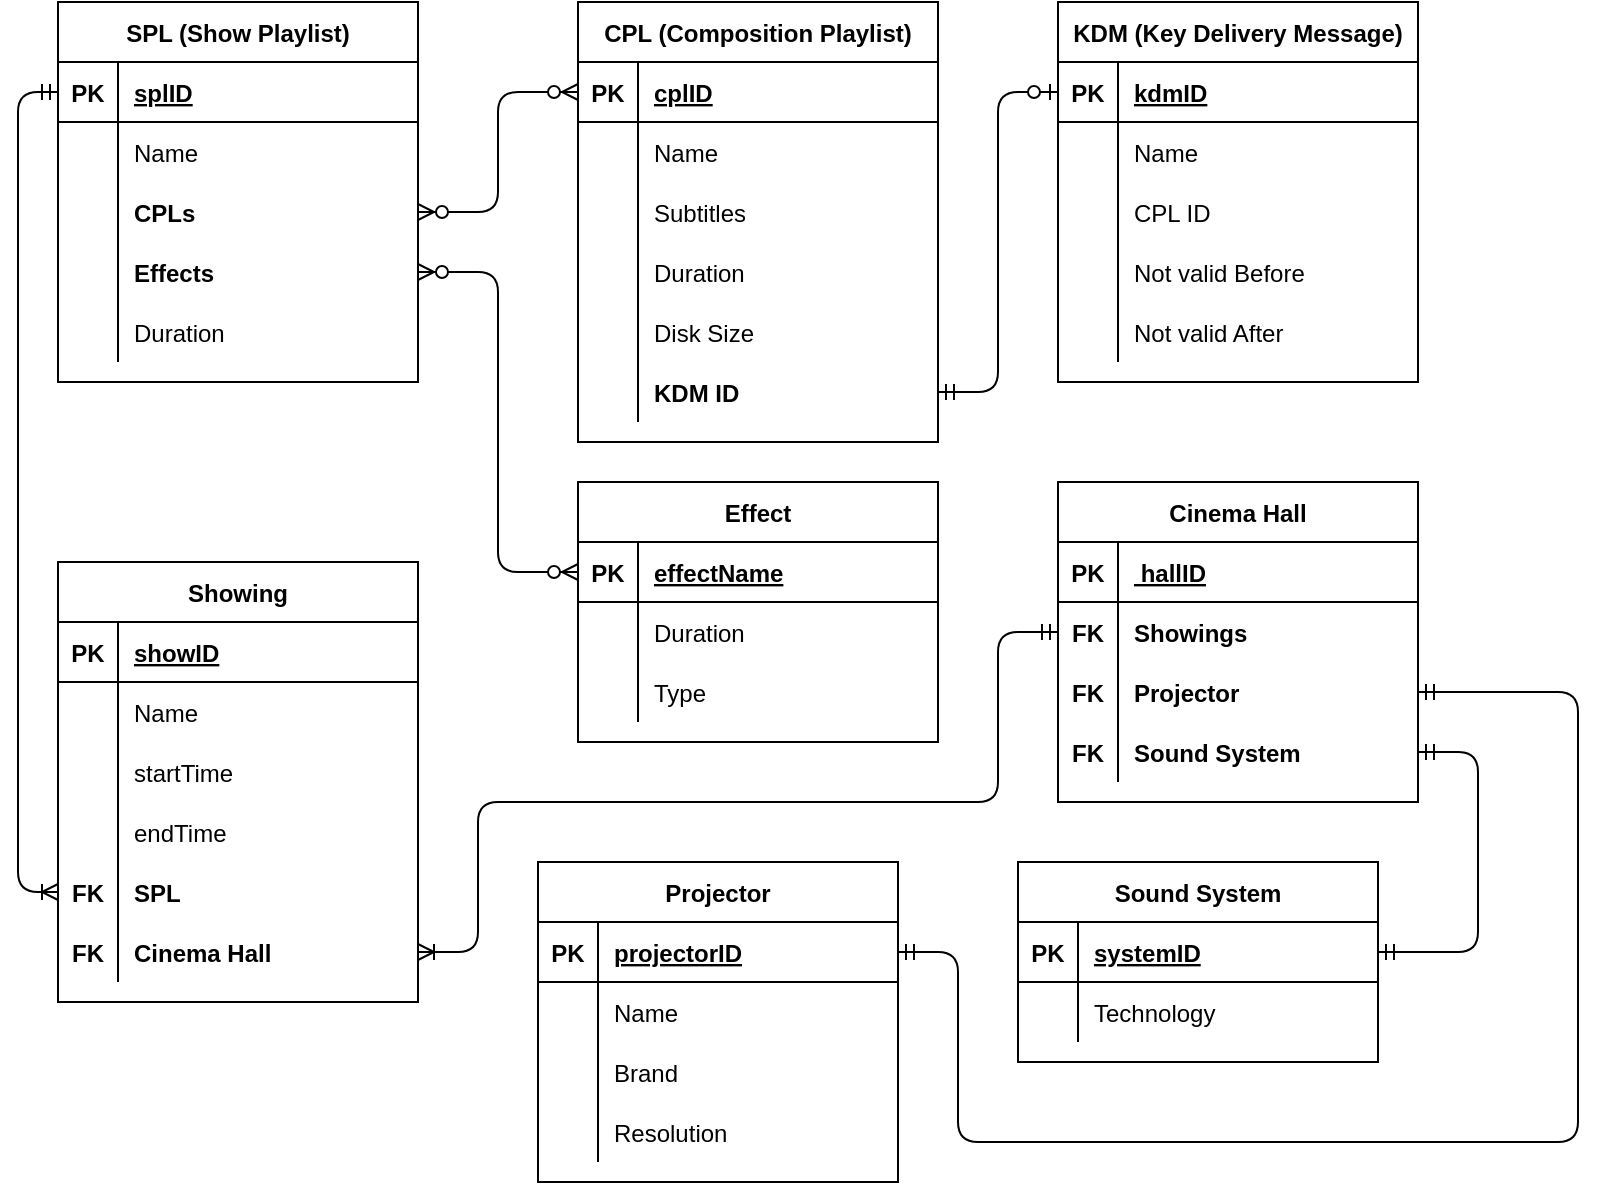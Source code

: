 <mxfile version="14.5.8" type="github">
  <diagram id="R2lEEEUBdFMjLlhIrx00" name="Page-1">
    <mxGraphModel dx="1422" dy="776" grid="1" gridSize="10" guides="1" tooltips="1" connect="1" arrows="1" fold="1" page="1" pageScale="1" pageWidth="850" pageHeight="1100" math="0" shadow="0" extFonts="Permanent Marker^https://fonts.googleapis.com/css?family=Permanent+Marker">
      <root>
        <mxCell id="0" />
        <mxCell id="1" parent="0" />
        <mxCell id="4NMHqgXC75o84QSc81cX-1" value="CPL (Composition Playlist)" style="shape=table;startSize=30;container=1;collapsible=1;childLayout=tableLayout;fixedRows=1;rowLines=0;fontStyle=1;align=center;resizeLast=1;" parent="1" vertex="1">
          <mxGeometry x="300" y="40" width="180" height="220" as="geometry" />
        </mxCell>
        <mxCell id="4NMHqgXC75o84QSc81cX-2" value="" style="shape=partialRectangle;collapsible=0;dropTarget=0;pointerEvents=0;fillColor=none;top=0;left=0;bottom=1;right=0;points=[[0,0.5],[1,0.5]];portConstraint=eastwest;" parent="4NMHqgXC75o84QSc81cX-1" vertex="1">
          <mxGeometry y="30" width="180" height="30" as="geometry" />
        </mxCell>
        <mxCell id="4NMHqgXC75o84QSc81cX-3" value="PK" style="shape=partialRectangle;connectable=0;fillColor=none;top=0;left=0;bottom=0;right=0;fontStyle=1;overflow=hidden;" parent="4NMHqgXC75o84QSc81cX-2" vertex="1">
          <mxGeometry width="30" height="30" as="geometry" />
        </mxCell>
        <mxCell id="4NMHqgXC75o84QSc81cX-4" value="cplID" style="shape=partialRectangle;connectable=0;fillColor=none;top=0;left=0;bottom=0;right=0;align=left;spacingLeft=6;fontStyle=5;overflow=hidden;" parent="4NMHqgXC75o84QSc81cX-2" vertex="1">
          <mxGeometry x="30" width="150" height="30" as="geometry" />
        </mxCell>
        <mxCell id="4NMHqgXC75o84QSc81cX-5" value="" style="shape=partialRectangle;collapsible=0;dropTarget=0;pointerEvents=0;fillColor=none;top=0;left=0;bottom=0;right=0;points=[[0,0.5],[1,0.5]];portConstraint=eastwest;" parent="4NMHqgXC75o84QSc81cX-1" vertex="1">
          <mxGeometry y="60" width="180" height="30" as="geometry" />
        </mxCell>
        <mxCell id="4NMHqgXC75o84QSc81cX-6" value="" style="shape=partialRectangle;connectable=0;fillColor=none;top=0;left=0;bottom=0;right=0;editable=1;overflow=hidden;" parent="4NMHqgXC75o84QSc81cX-5" vertex="1">
          <mxGeometry width="30" height="30" as="geometry" />
        </mxCell>
        <mxCell id="4NMHqgXC75o84QSc81cX-7" value="Name" style="shape=partialRectangle;connectable=0;fillColor=none;top=0;left=0;bottom=0;right=0;align=left;spacingLeft=6;overflow=hidden;" parent="4NMHqgXC75o84QSc81cX-5" vertex="1">
          <mxGeometry x="30" width="150" height="30" as="geometry" />
        </mxCell>
        <mxCell id="4NMHqgXC75o84QSc81cX-11" value="" style="shape=partialRectangle;collapsible=0;dropTarget=0;pointerEvents=0;fillColor=none;top=0;left=0;bottom=0;right=0;points=[[0,0.5],[1,0.5]];portConstraint=eastwest;" parent="4NMHqgXC75o84QSc81cX-1" vertex="1">
          <mxGeometry y="90" width="180" height="30" as="geometry" />
        </mxCell>
        <mxCell id="4NMHqgXC75o84QSc81cX-12" value="" style="shape=partialRectangle;connectable=0;fillColor=none;top=0;left=0;bottom=0;right=0;editable=1;overflow=hidden;" parent="4NMHqgXC75o84QSc81cX-11" vertex="1">
          <mxGeometry width="30" height="30" as="geometry" />
        </mxCell>
        <mxCell id="4NMHqgXC75o84QSc81cX-13" value="Subtitles" style="shape=partialRectangle;connectable=0;fillColor=none;top=0;left=0;bottom=0;right=0;align=left;spacingLeft=6;overflow=hidden;" parent="4NMHqgXC75o84QSc81cX-11" vertex="1">
          <mxGeometry x="30" width="150" height="30" as="geometry" />
        </mxCell>
        <mxCell id="4NMHqgXC75o84QSc81cX-45" value="" style="shape=partialRectangle;collapsible=0;dropTarget=0;pointerEvents=0;fillColor=none;top=0;left=0;bottom=0;right=0;points=[[0,0.5],[1,0.5]];portConstraint=eastwest;" parent="4NMHqgXC75o84QSc81cX-1" vertex="1">
          <mxGeometry y="120" width="180" height="30" as="geometry" />
        </mxCell>
        <mxCell id="4NMHqgXC75o84QSc81cX-46" value="" style="shape=partialRectangle;connectable=0;fillColor=none;top=0;left=0;bottom=0;right=0;editable=1;overflow=hidden;" parent="4NMHqgXC75o84QSc81cX-45" vertex="1">
          <mxGeometry width="30" height="30" as="geometry" />
        </mxCell>
        <mxCell id="4NMHqgXC75o84QSc81cX-47" value="Duration" style="shape=partialRectangle;connectable=0;fillColor=none;top=0;left=0;bottom=0;right=0;align=left;spacingLeft=6;overflow=hidden;" parent="4NMHqgXC75o84QSc81cX-45" vertex="1">
          <mxGeometry x="30" width="150" height="30" as="geometry" />
        </mxCell>
        <mxCell id="4NMHqgXC75o84QSc81cX-48" value="" style="shape=partialRectangle;collapsible=0;dropTarget=0;pointerEvents=0;fillColor=none;top=0;left=0;bottom=0;right=0;points=[[0,0.5],[1,0.5]];portConstraint=eastwest;" parent="4NMHqgXC75o84QSc81cX-1" vertex="1">
          <mxGeometry y="150" width="180" height="30" as="geometry" />
        </mxCell>
        <mxCell id="4NMHqgXC75o84QSc81cX-49" value="" style="shape=partialRectangle;connectable=0;fillColor=none;top=0;left=0;bottom=0;right=0;editable=1;overflow=hidden;" parent="4NMHqgXC75o84QSc81cX-48" vertex="1">
          <mxGeometry width="30" height="30" as="geometry" />
        </mxCell>
        <mxCell id="4NMHqgXC75o84QSc81cX-50" value="Disk Size" style="shape=partialRectangle;connectable=0;fillColor=none;top=0;left=0;bottom=0;right=0;align=left;spacingLeft=6;overflow=hidden;" parent="4NMHqgXC75o84QSc81cX-48" vertex="1">
          <mxGeometry x="30" width="150" height="30" as="geometry" />
        </mxCell>
        <mxCell id="4NMHqgXC75o84QSc81cX-51" value="" style="shape=partialRectangle;collapsible=0;dropTarget=0;pointerEvents=0;fillColor=none;top=0;left=0;bottom=0;right=0;points=[[0,0.5],[1,0.5]];portConstraint=eastwest;" parent="4NMHqgXC75o84QSc81cX-1" vertex="1">
          <mxGeometry y="180" width="180" height="30" as="geometry" />
        </mxCell>
        <mxCell id="4NMHqgXC75o84QSc81cX-52" value="" style="shape=partialRectangle;connectable=0;fillColor=none;top=0;left=0;bottom=0;right=0;editable=1;overflow=hidden;" parent="4NMHqgXC75o84QSc81cX-51" vertex="1">
          <mxGeometry width="30" height="30" as="geometry" />
        </mxCell>
        <mxCell id="4NMHqgXC75o84QSc81cX-53" value="KDM ID" style="shape=partialRectangle;connectable=0;fillColor=none;top=0;left=0;bottom=0;right=0;align=left;spacingLeft=6;overflow=hidden;fontStyle=1" parent="4NMHqgXC75o84QSc81cX-51" vertex="1">
          <mxGeometry x="30" width="150" height="30" as="geometry" />
        </mxCell>
        <mxCell id="4NMHqgXC75o84QSc81cX-14" value="KDM (Key Delivery Message)" style="shape=table;startSize=30;container=1;collapsible=1;childLayout=tableLayout;fixedRows=1;rowLines=0;fontStyle=1;align=center;resizeLast=1;" parent="1" vertex="1">
          <mxGeometry x="540" y="40" width="180" height="190" as="geometry" />
        </mxCell>
        <mxCell id="4NMHqgXC75o84QSc81cX-15" value="" style="shape=partialRectangle;collapsible=0;dropTarget=0;pointerEvents=0;fillColor=none;top=0;left=0;bottom=1;right=0;points=[[0,0.5],[1,0.5]];portConstraint=eastwest;" parent="4NMHqgXC75o84QSc81cX-14" vertex="1">
          <mxGeometry y="30" width="180" height="30" as="geometry" />
        </mxCell>
        <mxCell id="4NMHqgXC75o84QSc81cX-16" value="PK" style="shape=partialRectangle;connectable=0;fillColor=none;top=0;left=0;bottom=0;right=0;fontStyle=1;overflow=hidden;" parent="4NMHqgXC75o84QSc81cX-15" vertex="1">
          <mxGeometry width="30" height="30" as="geometry" />
        </mxCell>
        <mxCell id="4NMHqgXC75o84QSc81cX-17" value="kdmID" style="shape=partialRectangle;connectable=0;fillColor=none;top=0;left=0;bottom=0;right=0;align=left;spacingLeft=6;fontStyle=5;overflow=hidden;" parent="4NMHqgXC75o84QSc81cX-15" vertex="1">
          <mxGeometry x="30" width="150" height="30" as="geometry" />
        </mxCell>
        <mxCell id="4NMHqgXC75o84QSc81cX-21" value="" style="shape=partialRectangle;collapsible=0;dropTarget=0;pointerEvents=0;fillColor=none;top=0;left=0;bottom=0;right=0;points=[[0,0.5],[1,0.5]];portConstraint=eastwest;" parent="4NMHqgXC75o84QSc81cX-14" vertex="1">
          <mxGeometry y="60" width="180" height="30" as="geometry" />
        </mxCell>
        <mxCell id="4NMHqgXC75o84QSc81cX-22" value="" style="shape=partialRectangle;connectable=0;fillColor=none;top=0;left=0;bottom=0;right=0;editable=1;overflow=hidden;" parent="4NMHqgXC75o84QSc81cX-21" vertex="1">
          <mxGeometry width="30" height="30" as="geometry" />
        </mxCell>
        <mxCell id="4NMHqgXC75o84QSc81cX-23" value="Name" style="shape=partialRectangle;connectable=0;fillColor=none;top=0;left=0;bottom=0;right=0;align=left;spacingLeft=6;overflow=hidden;" parent="4NMHqgXC75o84QSc81cX-21" vertex="1">
          <mxGeometry x="30" width="150" height="30" as="geometry" />
        </mxCell>
        <mxCell id="4NMHqgXC75o84QSc81cX-93" value="" style="shape=partialRectangle;collapsible=0;dropTarget=0;pointerEvents=0;fillColor=none;top=0;left=0;bottom=0;right=0;points=[[0,0.5],[1,0.5]];portConstraint=eastwest;" parent="4NMHqgXC75o84QSc81cX-14" vertex="1">
          <mxGeometry y="90" width="180" height="30" as="geometry" />
        </mxCell>
        <mxCell id="4NMHqgXC75o84QSc81cX-94" value="" style="shape=partialRectangle;connectable=0;fillColor=none;top=0;left=0;bottom=0;right=0;editable=1;overflow=hidden;" parent="4NMHqgXC75o84QSc81cX-93" vertex="1">
          <mxGeometry width="30" height="30" as="geometry" />
        </mxCell>
        <mxCell id="4NMHqgXC75o84QSc81cX-95" value="CPL ID" style="shape=partialRectangle;connectable=0;fillColor=none;top=0;left=0;bottom=0;right=0;align=left;spacingLeft=6;overflow=hidden;" parent="4NMHqgXC75o84QSc81cX-93" vertex="1">
          <mxGeometry x="30" width="150" height="30" as="geometry" />
        </mxCell>
        <mxCell id="4NMHqgXC75o84QSc81cX-24" value="" style="shape=partialRectangle;collapsible=0;dropTarget=0;pointerEvents=0;fillColor=none;top=0;left=0;bottom=0;right=0;points=[[0,0.5],[1,0.5]];portConstraint=eastwest;" parent="4NMHqgXC75o84QSc81cX-14" vertex="1">
          <mxGeometry y="120" width="180" height="30" as="geometry" />
        </mxCell>
        <mxCell id="4NMHqgXC75o84QSc81cX-25" value="" style="shape=partialRectangle;connectable=0;fillColor=none;top=0;left=0;bottom=0;right=0;editable=1;overflow=hidden;" parent="4NMHqgXC75o84QSc81cX-24" vertex="1">
          <mxGeometry width="30" height="30" as="geometry" />
        </mxCell>
        <mxCell id="4NMHqgXC75o84QSc81cX-26" value="Not valid Before" style="shape=partialRectangle;connectable=0;fillColor=none;top=0;left=0;bottom=0;right=0;align=left;spacingLeft=6;overflow=hidden;" parent="4NMHqgXC75o84QSc81cX-24" vertex="1">
          <mxGeometry x="30" width="150" height="30" as="geometry" />
        </mxCell>
        <mxCell id="4NMHqgXC75o84QSc81cX-42" value="" style="shape=partialRectangle;collapsible=0;dropTarget=0;pointerEvents=0;fillColor=none;top=0;left=0;bottom=0;right=0;points=[[0,0.5],[1,0.5]];portConstraint=eastwest;" parent="4NMHqgXC75o84QSc81cX-14" vertex="1">
          <mxGeometry y="150" width="180" height="30" as="geometry" />
        </mxCell>
        <mxCell id="4NMHqgXC75o84QSc81cX-43" value="" style="shape=partialRectangle;connectable=0;fillColor=none;top=0;left=0;bottom=0;right=0;editable=1;overflow=hidden;" parent="4NMHqgXC75o84QSc81cX-42" vertex="1">
          <mxGeometry width="30" height="30" as="geometry" />
        </mxCell>
        <mxCell id="4NMHqgXC75o84QSc81cX-44" value="Not valid After" style="shape=partialRectangle;connectable=0;fillColor=none;top=0;left=0;bottom=0;right=0;align=left;spacingLeft=6;overflow=hidden;" parent="4NMHqgXC75o84QSc81cX-42" vertex="1">
          <mxGeometry x="30" width="150" height="30" as="geometry" />
        </mxCell>
        <mxCell id="4NMHqgXC75o84QSc81cX-27" value="SPL (Show Playlist)" style="shape=table;startSize=30;container=1;collapsible=1;childLayout=tableLayout;fixedRows=1;rowLines=0;fontStyle=1;align=center;resizeLast=1;" parent="1" vertex="1">
          <mxGeometry x="40" y="40" width="180" height="190" as="geometry" />
        </mxCell>
        <mxCell id="4NMHqgXC75o84QSc81cX-28" value="" style="shape=partialRectangle;collapsible=0;dropTarget=0;pointerEvents=0;fillColor=none;top=0;left=0;bottom=1;right=0;points=[[0,0.5],[1,0.5]];portConstraint=eastwest;" parent="4NMHqgXC75o84QSc81cX-27" vertex="1">
          <mxGeometry y="30" width="180" height="30" as="geometry" />
        </mxCell>
        <mxCell id="4NMHqgXC75o84QSc81cX-29" value="PK" style="shape=partialRectangle;connectable=0;fillColor=none;top=0;left=0;bottom=0;right=0;fontStyle=1;overflow=hidden;" parent="4NMHqgXC75o84QSc81cX-28" vertex="1">
          <mxGeometry width="30" height="30" as="geometry" />
        </mxCell>
        <mxCell id="4NMHqgXC75o84QSc81cX-30" value="splID" style="shape=partialRectangle;connectable=0;fillColor=none;top=0;left=0;bottom=0;right=0;align=left;spacingLeft=6;fontStyle=5;overflow=hidden;" parent="4NMHqgXC75o84QSc81cX-28" vertex="1">
          <mxGeometry x="30" width="150" height="30" as="geometry" />
        </mxCell>
        <mxCell id="4NMHqgXC75o84QSc81cX-90" value="" style="shape=partialRectangle;collapsible=0;dropTarget=0;pointerEvents=0;fillColor=none;top=0;left=0;bottom=0;right=0;points=[[0,0.5],[1,0.5]];portConstraint=eastwest;" parent="4NMHqgXC75o84QSc81cX-27" vertex="1">
          <mxGeometry y="60" width="180" height="30" as="geometry" />
        </mxCell>
        <mxCell id="4NMHqgXC75o84QSc81cX-91" value="" style="shape=partialRectangle;connectable=0;fillColor=none;top=0;left=0;bottom=0;right=0;editable=1;overflow=hidden;" parent="4NMHqgXC75o84QSc81cX-90" vertex="1">
          <mxGeometry width="30" height="30" as="geometry" />
        </mxCell>
        <mxCell id="4NMHqgXC75o84QSc81cX-92" value="Name" style="shape=partialRectangle;connectable=0;fillColor=none;top=0;left=0;bottom=0;right=0;align=left;spacingLeft=6;overflow=hidden;" parent="4NMHqgXC75o84QSc81cX-90" vertex="1">
          <mxGeometry x="30" width="150" height="30" as="geometry" />
        </mxCell>
        <mxCell id="4NMHqgXC75o84QSc81cX-31" value="" style="shape=partialRectangle;collapsible=0;dropTarget=0;pointerEvents=0;fillColor=none;top=0;left=0;bottom=0;right=0;points=[[0,0.5],[1,0.5]];portConstraint=eastwest;" parent="4NMHqgXC75o84QSc81cX-27" vertex="1">
          <mxGeometry y="90" width="180" height="30" as="geometry" />
        </mxCell>
        <mxCell id="4NMHqgXC75o84QSc81cX-32" value="" style="shape=partialRectangle;connectable=0;fillColor=none;top=0;left=0;bottom=0;right=0;editable=1;overflow=hidden;" parent="4NMHqgXC75o84QSc81cX-31" vertex="1">
          <mxGeometry width="30" height="30" as="geometry" />
        </mxCell>
        <mxCell id="4NMHqgXC75o84QSc81cX-33" value="CPLs" style="shape=partialRectangle;connectable=0;fillColor=none;top=0;left=0;bottom=0;right=0;align=left;spacingLeft=6;overflow=hidden;fontStyle=1" parent="4NMHqgXC75o84QSc81cX-31" vertex="1">
          <mxGeometry x="30" width="150" height="30" as="geometry" />
        </mxCell>
        <mxCell id="4NMHqgXC75o84QSc81cX-34" value="" style="shape=partialRectangle;collapsible=0;dropTarget=0;pointerEvents=0;fillColor=none;top=0;left=0;bottom=0;right=0;points=[[0,0.5],[1,0.5]];portConstraint=eastwest;" parent="4NMHqgXC75o84QSc81cX-27" vertex="1">
          <mxGeometry y="120" width="180" height="30" as="geometry" />
        </mxCell>
        <mxCell id="4NMHqgXC75o84QSc81cX-35" value="" style="shape=partialRectangle;connectable=0;fillColor=none;top=0;left=0;bottom=0;right=0;editable=1;overflow=hidden;" parent="4NMHqgXC75o84QSc81cX-34" vertex="1">
          <mxGeometry width="30" height="30" as="geometry" />
        </mxCell>
        <mxCell id="4NMHqgXC75o84QSc81cX-36" value="Effects" style="shape=partialRectangle;connectable=0;fillColor=none;top=0;left=0;bottom=0;right=0;align=left;spacingLeft=6;overflow=hidden;fontStyle=1" parent="4NMHqgXC75o84QSc81cX-34" vertex="1">
          <mxGeometry x="30" width="150" height="30" as="geometry" />
        </mxCell>
        <mxCell id="4NMHqgXC75o84QSc81cX-112" value="" style="shape=partialRectangle;collapsible=0;dropTarget=0;pointerEvents=0;fillColor=none;top=0;left=0;bottom=0;right=0;points=[[0,0.5],[1,0.5]];portConstraint=eastwest;" parent="4NMHqgXC75o84QSc81cX-27" vertex="1">
          <mxGeometry y="150" width="180" height="30" as="geometry" />
        </mxCell>
        <mxCell id="4NMHqgXC75o84QSc81cX-113" value="" style="shape=partialRectangle;connectable=0;fillColor=none;top=0;left=0;bottom=0;right=0;editable=1;overflow=hidden;" parent="4NMHqgXC75o84QSc81cX-112" vertex="1">
          <mxGeometry width="30" height="30" as="geometry" />
        </mxCell>
        <mxCell id="4NMHqgXC75o84QSc81cX-114" value="Duration" style="shape=partialRectangle;connectable=0;fillColor=none;top=0;left=0;bottom=0;right=0;align=left;spacingLeft=6;overflow=hidden;" parent="4NMHqgXC75o84QSc81cX-112" vertex="1">
          <mxGeometry x="30" width="150" height="30" as="geometry" />
        </mxCell>
        <mxCell id="4NMHqgXC75o84QSc81cX-40" value="" style="edgeStyle=orthogonalEdgeStyle;fontSize=12;html=1;endArrow=ERzeroToMany;endFill=1;startArrow=ERzeroToMany;exitX=1;exitY=0.5;exitDx=0;exitDy=0;entryX=0;entryY=0.5;entryDx=0;entryDy=0;" parent="1" source="4NMHqgXC75o84QSc81cX-31" target="4NMHqgXC75o84QSc81cX-2" edge="1">
          <mxGeometry width="100" height="100" relative="1" as="geometry">
            <mxPoint x="290" y="840" as="sourcePoint" />
            <mxPoint x="390" y="740" as="targetPoint" />
            <Array as="points">
              <mxPoint x="260" y="145" />
              <mxPoint x="260" y="85" />
            </Array>
          </mxGeometry>
        </mxCell>
        <mxCell id="4NMHqgXC75o84QSc81cX-41" value="" style="edgeStyle=entityRelationEdgeStyle;fontSize=12;html=1;endArrow=ERzeroToOne;startArrow=ERmandOne;exitX=1;exitY=0.5;exitDx=0;exitDy=0;entryX=0;entryY=0.5;entryDx=0;entryDy=0;" parent="1" source="4NMHqgXC75o84QSc81cX-51" target="4NMHqgXC75o84QSc81cX-15" edge="1">
          <mxGeometry width="100" height="100" relative="1" as="geometry">
            <mxPoint x="510" y="70" as="sourcePoint" />
            <mxPoint x="730" y="240" as="targetPoint" />
          </mxGeometry>
        </mxCell>
        <mxCell id="4NMHqgXC75o84QSc81cX-54" value="Effect" style="shape=table;startSize=30;container=1;collapsible=1;childLayout=tableLayout;fixedRows=1;rowLines=0;fontStyle=1;align=center;resizeLast=1;" parent="1" vertex="1">
          <mxGeometry x="300" y="280" width="180" height="130" as="geometry" />
        </mxCell>
        <mxCell id="4NMHqgXC75o84QSc81cX-55" value="" style="shape=partialRectangle;collapsible=0;dropTarget=0;pointerEvents=0;fillColor=none;top=0;left=0;bottom=1;right=0;points=[[0,0.5],[1,0.5]];portConstraint=eastwest;" parent="4NMHqgXC75o84QSc81cX-54" vertex="1">
          <mxGeometry y="30" width="180" height="30" as="geometry" />
        </mxCell>
        <mxCell id="4NMHqgXC75o84QSc81cX-56" value="PK" style="shape=partialRectangle;connectable=0;fillColor=none;top=0;left=0;bottom=0;right=0;fontStyle=1;overflow=hidden;" parent="4NMHqgXC75o84QSc81cX-55" vertex="1">
          <mxGeometry width="30" height="30" as="geometry" />
        </mxCell>
        <mxCell id="4NMHqgXC75o84QSc81cX-57" value="effectName" style="shape=partialRectangle;connectable=0;fillColor=none;top=0;left=0;bottom=0;right=0;align=left;spacingLeft=6;fontStyle=5;overflow=hidden;" parent="4NMHqgXC75o84QSc81cX-55" vertex="1">
          <mxGeometry x="30" width="150" height="30" as="geometry" />
        </mxCell>
        <mxCell id="4NMHqgXC75o84QSc81cX-58" value="" style="shape=partialRectangle;collapsible=0;dropTarget=0;pointerEvents=0;fillColor=none;top=0;left=0;bottom=0;right=0;points=[[0,0.5],[1,0.5]];portConstraint=eastwest;" parent="4NMHqgXC75o84QSc81cX-54" vertex="1">
          <mxGeometry y="60" width="180" height="30" as="geometry" />
        </mxCell>
        <mxCell id="4NMHqgXC75o84QSc81cX-59" value="" style="shape=partialRectangle;connectable=0;fillColor=none;top=0;left=0;bottom=0;right=0;editable=1;overflow=hidden;" parent="4NMHqgXC75o84QSc81cX-58" vertex="1">
          <mxGeometry width="30" height="30" as="geometry" />
        </mxCell>
        <mxCell id="4NMHqgXC75o84QSc81cX-60" value="Duration" style="shape=partialRectangle;connectable=0;fillColor=none;top=0;left=0;bottom=0;right=0;align=left;spacingLeft=6;overflow=hidden;" parent="4NMHqgXC75o84QSc81cX-58" vertex="1">
          <mxGeometry x="30" width="150" height="30" as="geometry" />
        </mxCell>
        <mxCell id="4NMHqgXC75o84QSc81cX-61" value="" style="shape=partialRectangle;collapsible=0;dropTarget=0;pointerEvents=0;fillColor=none;top=0;left=0;bottom=0;right=0;points=[[0,0.5],[1,0.5]];portConstraint=eastwest;" parent="4NMHqgXC75o84QSc81cX-54" vertex="1">
          <mxGeometry y="90" width="180" height="30" as="geometry" />
        </mxCell>
        <mxCell id="4NMHqgXC75o84QSc81cX-62" value="" style="shape=partialRectangle;connectable=0;fillColor=none;top=0;left=0;bottom=0;right=0;editable=1;overflow=hidden;" parent="4NMHqgXC75o84QSc81cX-61" vertex="1">
          <mxGeometry width="30" height="30" as="geometry" />
        </mxCell>
        <mxCell id="4NMHqgXC75o84QSc81cX-63" value="Type" style="shape=partialRectangle;connectable=0;fillColor=none;top=0;left=0;bottom=0;right=0;align=left;spacingLeft=6;overflow=hidden;" parent="4NMHqgXC75o84QSc81cX-61" vertex="1">
          <mxGeometry x="30" width="150" height="30" as="geometry" />
        </mxCell>
        <mxCell id="4NMHqgXC75o84QSc81cX-76" value="" style="edgeStyle=orthogonalEdgeStyle;fontSize=12;html=1;endArrow=ERzeroToMany;endFill=1;startArrow=ERzeroToMany;exitX=1;exitY=0.5;exitDx=0;exitDy=0;entryX=0;entryY=0.5;entryDx=0;entryDy=0;" parent="1" source="4NMHqgXC75o84QSc81cX-34" target="4NMHqgXC75o84QSc81cX-55" edge="1">
          <mxGeometry width="100" height="100" relative="1" as="geometry">
            <mxPoint x="100" y="510" as="sourcePoint" />
            <mxPoint x="200" y="410" as="targetPoint" />
            <Array as="points">
              <mxPoint x="260" y="175" />
              <mxPoint x="260" y="325" />
            </Array>
          </mxGeometry>
        </mxCell>
        <mxCell id="4NMHqgXC75o84QSc81cX-77" value="Showing" style="shape=table;startSize=30;container=1;collapsible=1;childLayout=tableLayout;fixedRows=1;rowLines=0;fontStyle=1;align=center;resizeLast=1;" parent="1" vertex="1">
          <mxGeometry x="40" y="320" width="180" height="220" as="geometry" />
        </mxCell>
        <mxCell id="4NMHqgXC75o84QSc81cX-78" value="" style="shape=partialRectangle;collapsible=0;dropTarget=0;pointerEvents=0;fillColor=none;top=0;left=0;bottom=1;right=0;points=[[0,0.5],[1,0.5]];portConstraint=eastwest;" parent="4NMHqgXC75o84QSc81cX-77" vertex="1">
          <mxGeometry y="30" width="180" height="30" as="geometry" />
        </mxCell>
        <mxCell id="4NMHqgXC75o84QSc81cX-79" value="PK" style="shape=partialRectangle;connectable=0;fillColor=none;top=0;left=0;bottom=0;right=0;fontStyle=1;overflow=hidden;" parent="4NMHqgXC75o84QSc81cX-78" vertex="1">
          <mxGeometry width="30" height="30" as="geometry" />
        </mxCell>
        <mxCell id="4NMHqgXC75o84QSc81cX-80" value="showID" style="shape=partialRectangle;connectable=0;fillColor=none;top=0;left=0;bottom=0;right=0;align=left;spacingLeft=6;fontStyle=5;overflow=hidden;" parent="4NMHqgXC75o84QSc81cX-78" vertex="1">
          <mxGeometry x="30" width="150" height="30" as="geometry" />
        </mxCell>
        <mxCell id="4NMHqgXC75o84QSc81cX-81" value="" style="shape=partialRectangle;collapsible=0;dropTarget=0;pointerEvents=0;fillColor=none;top=0;left=0;bottom=0;right=0;points=[[0,0.5],[1,0.5]];portConstraint=eastwest;" parent="4NMHqgXC75o84QSc81cX-77" vertex="1">
          <mxGeometry y="60" width="180" height="30" as="geometry" />
        </mxCell>
        <mxCell id="4NMHqgXC75o84QSc81cX-82" value="" style="shape=partialRectangle;connectable=0;fillColor=none;top=0;left=0;bottom=0;right=0;editable=1;overflow=hidden;" parent="4NMHqgXC75o84QSc81cX-81" vertex="1">
          <mxGeometry width="30" height="30" as="geometry" />
        </mxCell>
        <mxCell id="4NMHqgXC75o84QSc81cX-83" value="Name" style="shape=partialRectangle;connectable=0;fillColor=none;top=0;left=0;bottom=0;right=0;align=left;spacingLeft=6;overflow=hidden;" parent="4NMHqgXC75o84QSc81cX-81" vertex="1">
          <mxGeometry x="30" width="150" height="30" as="geometry" />
        </mxCell>
        <mxCell id="4NMHqgXC75o84QSc81cX-118" value="" style="shape=partialRectangle;collapsible=0;dropTarget=0;pointerEvents=0;fillColor=none;top=0;left=0;bottom=0;right=0;points=[[0,0.5],[1,0.5]];portConstraint=eastwest;" parent="4NMHqgXC75o84QSc81cX-77" vertex="1">
          <mxGeometry y="90" width="180" height="30" as="geometry" />
        </mxCell>
        <mxCell id="4NMHqgXC75o84QSc81cX-119" value="" style="shape=partialRectangle;connectable=0;fillColor=none;top=0;left=0;bottom=0;right=0;editable=1;overflow=hidden;" parent="4NMHqgXC75o84QSc81cX-118" vertex="1">
          <mxGeometry width="30" height="30" as="geometry" />
        </mxCell>
        <mxCell id="4NMHqgXC75o84QSc81cX-120" value="startTime" style="shape=partialRectangle;connectable=0;fillColor=none;top=0;left=0;bottom=0;right=0;align=left;spacingLeft=6;overflow=hidden;" parent="4NMHqgXC75o84QSc81cX-118" vertex="1">
          <mxGeometry x="30" width="150" height="30" as="geometry" />
        </mxCell>
        <mxCell id="4NMHqgXC75o84QSc81cX-84" value="" style="shape=partialRectangle;collapsible=0;dropTarget=0;pointerEvents=0;fillColor=none;top=0;left=0;bottom=0;right=0;points=[[0,0.5],[1,0.5]];portConstraint=eastwest;" parent="4NMHqgXC75o84QSc81cX-77" vertex="1">
          <mxGeometry y="120" width="180" height="30" as="geometry" />
        </mxCell>
        <mxCell id="4NMHqgXC75o84QSc81cX-85" value="" style="shape=partialRectangle;connectable=0;fillColor=none;top=0;left=0;bottom=0;right=0;editable=1;overflow=hidden;" parent="4NMHqgXC75o84QSc81cX-84" vertex="1">
          <mxGeometry width="30" height="30" as="geometry" />
        </mxCell>
        <mxCell id="4NMHqgXC75o84QSc81cX-86" value="endTime" style="shape=partialRectangle;connectable=0;fillColor=none;top=0;left=0;bottom=0;right=0;align=left;spacingLeft=6;overflow=hidden;" parent="4NMHqgXC75o84QSc81cX-84" vertex="1">
          <mxGeometry x="30" width="150" height="30" as="geometry" />
        </mxCell>
        <mxCell id="4NMHqgXC75o84QSc81cX-87" value="" style="shape=partialRectangle;collapsible=0;dropTarget=0;pointerEvents=0;fillColor=none;top=0;left=0;bottom=0;right=0;points=[[0,0.5],[1,0.5]];portConstraint=eastwest;" parent="4NMHqgXC75o84QSc81cX-77" vertex="1">
          <mxGeometry y="150" width="180" height="30" as="geometry" />
        </mxCell>
        <mxCell id="4NMHqgXC75o84QSc81cX-88" value="FK" style="shape=partialRectangle;connectable=0;fillColor=none;top=0;left=0;bottom=0;right=0;editable=1;overflow=hidden;fontStyle=1" parent="4NMHqgXC75o84QSc81cX-87" vertex="1">
          <mxGeometry width="30" height="30" as="geometry" />
        </mxCell>
        <mxCell id="4NMHqgXC75o84QSc81cX-89" value="SPL" style="shape=partialRectangle;connectable=0;fillColor=none;top=0;left=0;bottom=0;right=0;align=left;spacingLeft=6;overflow=hidden;fontStyle=1" parent="4NMHqgXC75o84QSc81cX-87" vertex="1">
          <mxGeometry x="30" width="150" height="30" as="geometry" />
        </mxCell>
        <mxCell id="4NMHqgXC75o84QSc81cX-124" value="" style="shape=partialRectangle;collapsible=0;dropTarget=0;pointerEvents=0;fillColor=none;top=0;left=0;bottom=0;right=0;points=[[0,0.5],[1,0.5]];portConstraint=eastwest;" parent="4NMHqgXC75o84QSc81cX-77" vertex="1">
          <mxGeometry y="180" width="180" height="30" as="geometry" />
        </mxCell>
        <mxCell id="4NMHqgXC75o84QSc81cX-125" value="FK" style="shape=partialRectangle;connectable=0;fillColor=none;top=0;left=0;bottom=0;right=0;editable=1;overflow=hidden;fontStyle=1" parent="4NMHqgXC75o84QSc81cX-124" vertex="1">
          <mxGeometry width="30" height="30" as="geometry" />
        </mxCell>
        <mxCell id="4NMHqgXC75o84QSc81cX-126" value="Cinema Hall" style="shape=partialRectangle;connectable=0;fillColor=none;top=0;left=0;bottom=0;right=0;align=left;spacingLeft=6;overflow=hidden;fontStyle=1" parent="4NMHqgXC75o84QSc81cX-124" vertex="1">
          <mxGeometry x="30" width="150" height="30" as="geometry" />
        </mxCell>
        <mxCell id="4NMHqgXC75o84QSc81cX-123" value="" style="edgeStyle=orthogonalEdgeStyle;fontSize=12;html=1;endArrow=ERoneToMany;startArrow=ERmandOne;entryX=0;entryY=0.5;entryDx=0;entryDy=0;exitX=0;exitY=0.5;exitDx=0;exitDy=0;" parent="1" source="4NMHqgXC75o84QSc81cX-28" target="4NMHqgXC75o84QSc81cX-87" edge="1">
          <mxGeometry width="100" height="100" relative="1" as="geometry">
            <mxPoint x="20" y="70" as="sourcePoint" />
            <mxPoint x="150" y="400" as="targetPoint" />
            <Array as="points">
              <mxPoint x="20" y="85" />
              <mxPoint x="20" y="485" />
            </Array>
          </mxGeometry>
        </mxCell>
        <mxCell id="4NMHqgXC75o84QSc81cX-133" value="Cinema Hall" style="shape=table;startSize=30;container=1;collapsible=1;childLayout=tableLayout;fixedRows=1;rowLines=0;fontStyle=1;align=center;resizeLast=1;" parent="1" vertex="1">
          <mxGeometry x="540" y="280" width="180" height="160" as="geometry" />
        </mxCell>
        <mxCell id="4NMHqgXC75o84QSc81cX-134" value="" style="shape=partialRectangle;collapsible=0;dropTarget=0;pointerEvents=0;fillColor=none;top=0;left=0;bottom=1;right=0;points=[[0,0.5],[1,0.5]];portConstraint=eastwest;" parent="4NMHqgXC75o84QSc81cX-133" vertex="1">
          <mxGeometry y="30" width="180" height="30" as="geometry" />
        </mxCell>
        <mxCell id="4NMHqgXC75o84QSc81cX-135" value="PK" style="shape=partialRectangle;connectable=0;fillColor=none;top=0;left=0;bottom=0;right=0;fontStyle=1;overflow=hidden;" parent="4NMHqgXC75o84QSc81cX-134" vertex="1">
          <mxGeometry width="30" height="30" as="geometry" />
        </mxCell>
        <mxCell id="4NMHqgXC75o84QSc81cX-136" value=" hallID" style="shape=partialRectangle;connectable=0;fillColor=none;top=0;left=0;bottom=0;right=0;align=left;spacingLeft=6;fontStyle=5;overflow=hidden;" parent="4NMHqgXC75o84QSc81cX-134" vertex="1">
          <mxGeometry x="30" width="150" height="30" as="geometry" />
        </mxCell>
        <mxCell id="4NMHqgXC75o84QSc81cX-137" value="" style="shape=partialRectangle;collapsible=0;dropTarget=0;pointerEvents=0;fillColor=none;top=0;left=0;bottom=0;right=0;points=[[0,0.5],[1,0.5]];portConstraint=eastwest;" parent="4NMHqgXC75o84QSc81cX-133" vertex="1">
          <mxGeometry y="60" width="180" height="30" as="geometry" />
        </mxCell>
        <mxCell id="4NMHqgXC75o84QSc81cX-138" value="FK" style="shape=partialRectangle;connectable=0;fillColor=none;top=0;left=0;bottom=0;right=0;editable=1;overflow=hidden;fontStyle=1" parent="4NMHqgXC75o84QSc81cX-137" vertex="1">
          <mxGeometry width="30" height="30" as="geometry" />
        </mxCell>
        <mxCell id="4NMHqgXC75o84QSc81cX-139" value="Showings" style="shape=partialRectangle;connectable=0;fillColor=none;top=0;left=0;bottom=0;right=0;align=left;spacingLeft=6;overflow=hidden;fontStyle=1" parent="4NMHqgXC75o84QSc81cX-137" vertex="1">
          <mxGeometry x="30" width="150" height="30" as="geometry" />
        </mxCell>
        <mxCell id="4NMHqgXC75o84QSc81cX-140" value="" style="shape=partialRectangle;collapsible=0;dropTarget=0;pointerEvents=0;fillColor=none;top=0;left=0;bottom=0;right=0;points=[[0,0.5],[1,0.5]];portConstraint=eastwest;" parent="4NMHqgXC75o84QSc81cX-133" vertex="1">
          <mxGeometry y="90" width="180" height="30" as="geometry" />
        </mxCell>
        <mxCell id="4NMHqgXC75o84QSc81cX-141" value="FK" style="shape=partialRectangle;connectable=0;fillColor=none;top=0;left=0;bottom=0;right=0;editable=1;overflow=hidden;fontStyle=1" parent="4NMHqgXC75o84QSc81cX-140" vertex="1">
          <mxGeometry width="30" height="30" as="geometry" />
        </mxCell>
        <mxCell id="4NMHqgXC75o84QSc81cX-142" value="Projector" style="shape=partialRectangle;connectable=0;fillColor=none;top=0;left=0;bottom=0;right=0;align=left;spacingLeft=6;overflow=hidden;fontStyle=1" parent="4NMHqgXC75o84QSc81cX-140" vertex="1">
          <mxGeometry x="30" width="150" height="30" as="geometry" />
        </mxCell>
        <mxCell id="4NMHqgXC75o84QSc81cX-143" value="" style="shape=partialRectangle;collapsible=0;dropTarget=0;pointerEvents=0;fillColor=none;top=0;left=0;bottom=0;right=0;points=[[0,0.5],[1,0.5]];portConstraint=eastwest;" parent="4NMHqgXC75o84QSc81cX-133" vertex="1">
          <mxGeometry y="120" width="180" height="30" as="geometry" />
        </mxCell>
        <mxCell id="4NMHqgXC75o84QSc81cX-144" value="FK" style="shape=partialRectangle;connectable=0;fillColor=none;top=0;left=0;bottom=0;right=0;editable=1;overflow=hidden;fontStyle=1" parent="4NMHqgXC75o84QSc81cX-143" vertex="1">
          <mxGeometry width="30" height="30" as="geometry" />
        </mxCell>
        <mxCell id="4NMHqgXC75o84QSc81cX-145" value="Sound System" style="shape=partialRectangle;connectable=0;fillColor=none;top=0;left=0;bottom=0;right=0;align=left;spacingLeft=6;overflow=hidden;fontStyle=1" parent="4NMHqgXC75o84QSc81cX-143" vertex="1">
          <mxGeometry x="30" width="150" height="30" as="geometry" />
        </mxCell>
        <mxCell id="4NMHqgXC75o84QSc81cX-147" value="" style="edgeStyle=orthogonalEdgeStyle;fontSize=12;html=1;endArrow=ERoneToMany;startArrow=ERmandOne;exitX=0;exitY=0.5;exitDx=0;exitDy=0;entryX=1;entryY=0.5;entryDx=0;entryDy=0;" parent="1" source="4NMHqgXC75o84QSc81cX-137" target="4NMHqgXC75o84QSc81cX-124" edge="1">
          <mxGeometry width="100" height="100" relative="1" as="geometry">
            <mxPoint x="400" y="970" as="sourcePoint" />
            <mxPoint x="600" y="610" as="targetPoint" />
            <Array as="points">
              <mxPoint x="510" y="355" />
              <mxPoint x="510" y="440" />
              <mxPoint x="250" y="440" />
              <mxPoint x="250" y="515" />
            </Array>
          </mxGeometry>
        </mxCell>
        <mxCell id="4NMHqgXC75o84QSc81cX-161" value="Sound System" style="shape=table;startSize=30;container=1;collapsible=1;childLayout=tableLayout;fixedRows=1;rowLines=0;fontStyle=1;align=center;resizeLast=1;" parent="1" vertex="1">
          <mxGeometry x="520" y="470" width="180" height="100" as="geometry" />
        </mxCell>
        <mxCell id="4NMHqgXC75o84QSc81cX-162" value="" style="shape=partialRectangle;collapsible=0;dropTarget=0;pointerEvents=0;fillColor=none;top=0;left=0;bottom=1;right=0;points=[[0,0.5],[1,0.5]];portConstraint=eastwest;" parent="4NMHqgXC75o84QSc81cX-161" vertex="1">
          <mxGeometry y="30" width="180" height="30" as="geometry" />
        </mxCell>
        <mxCell id="4NMHqgXC75o84QSc81cX-163" value="PK" style="shape=partialRectangle;connectable=0;fillColor=none;top=0;left=0;bottom=0;right=0;fontStyle=1;overflow=hidden;" parent="4NMHqgXC75o84QSc81cX-162" vertex="1">
          <mxGeometry width="30" height="30" as="geometry" />
        </mxCell>
        <mxCell id="4NMHqgXC75o84QSc81cX-164" value="systemID" style="shape=partialRectangle;connectable=0;fillColor=none;top=0;left=0;bottom=0;right=0;align=left;spacingLeft=6;fontStyle=5;overflow=hidden;" parent="4NMHqgXC75o84QSc81cX-162" vertex="1">
          <mxGeometry x="30" width="150" height="30" as="geometry" />
        </mxCell>
        <mxCell id="4NMHqgXC75o84QSc81cX-165" value="" style="shape=partialRectangle;collapsible=0;dropTarget=0;pointerEvents=0;fillColor=none;top=0;left=0;bottom=0;right=0;points=[[0,0.5],[1,0.5]];portConstraint=eastwest;" parent="4NMHqgXC75o84QSc81cX-161" vertex="1">
          <mxGeometry y="60" width="180" height="30" as="geometry" />
        </mxCell>
        <mxCell id="4NMHqgXC75o84QSc81cX-166" value="" style="shape=partialRectangle;connectable=0;fillColor=none;top=0;left=0;bottom=0;right=0;editable=1;overflow=hidden;" parent="4NMHqgXC75o84QSc81cX-165" vertex="1">
          <mxGeometry width="30" height="30" as="geometry" />
        </mxCell>
        <mxCell id="4NMHqgXC75o84QSc81cX-167" value="Technology" style="shape=partialRectangle;connectable=0;fillColor=none;top=0;left=0;bottom=0;right=0;align=left;spacingLeft=6;overflow=hidden;" parent="4NMHqgXC75o84QSc81cX-165" vertex="1">
          <mxGeometry x="30" width="150" height="30" as="geometry" />
        </mxCell>
        <mxCell id="4NMHqgXC75o84QSc81cX-174" value="Projector" style="shape=table;startSize=30;container=1;collapsible=1;childLayout=tableLayout;fixedRows=1;rowLines=0;fontStyle=1;align=center;resizeLast=1;" parent="1" vertex="1">
          <mxGeometry x="280" y="470" width="180" height="160" as="geometry" />
        </mxCell>
        <mxCell id="4NMHqgXC75o84QSc81cX-175" value="" style="shape=partialRectangle;collapsible=0;dropTarget=0;pointerEvents=0;fillColor=none;top=0;left=0;bottom=1;right=0;points=[[0,0.5],[1,0.5]];portConstraint=eastwest;" parent="4NMHqgXC75o84QSc81cX-174" vertex="1">
          <mxGeometry y="30" width="180" height="30" as="geometry" />
        </mxCell>
        <mxCell id="4NMHqgXC75o84QSc81cX-176" value="PK" style="shape=partialRectangle;connectable=0;fillColor=none;top=0;left=0;bottom=0;right=0;fontStyle=1;overflow=hidden;" parent="4NMHqgXC75o84QSc81cX-175" vertex="1">
          <mxGeometry width="30" height="30" as="geometry" />
        </mxCell>
        <mxCell id="4NMHqgXC75o84QSc81cX-177" value="projectorID" style="shape=partialRectangle;connectable=0;fillColor=none;top=0;left=0;bottom=0;right=0;align=left;spacingLeft=6;fontStyle=5;overflow=hidden;" parent="4NMHqgXC75o84QSc81cX-175" vertex="1">
          <mxGeometry x="30" width="150" height="30" as="geometry" />
        </mxCell>
        <mxCell id="4NMHqgXC75o84QSc81cX-178" value="" style="shape=partialRectangle;collapsible=0;dropTarget=0;pointerEvents=0;fillColor=none;top=0;left=0;bottom=0;right=0;points=[[0,0.5],[1,0.5]];portConstraint=eastwest;" parent="4NMHqgXC75o84QSc81cX-174" vertex="1">
          <mxGeometry y="60" width="180" height="30" as="geometry" />
        </mxCell>
        <mxCell id="4NMHqgXC75o84QSc81cX-179" value="" style="shape=partialRectangle;connectable=0;fillColor=none;top=0;left=0;bottom=0;right=0;editable=1;overflow=hidden;" parent="4NMHqgXC75o84QSc81cX-178" vertex="1">
          <mxGeometry width="30" height="30" as="geometry" />
        </mxCell>
        <mxCell id="4NMHqgXC75o84QSc81cX-180" value="Name" style="shape=partialRectangle;connectable=0;fillColor=none;top=0;left=0;bottom=0;right=0;align=left;spacingLeft=6;overflow=hidden;" parent="4NMHqgXC75o84QSc81cX-178" vertex="1">
          <mxGeometry x="30" width="150" height="30" as="geometry" />
        </mxCell>
        <mxCell id="4NMHqgXC75o84QSc81cX-181" value="" style="shape=partialRectangle;collapsible=0;dropTarget=0;pointerEvents=0;fillColor=none;top=0;left=0;bottom=0;right=0;points=[[0,0.5],[1,0.5]];portConstraint=eastwest;" parent="4NMHqgXC75o84QSc81cX-174" vertex="1">
          <mxGeometry y="90" width="180" height="30" as="geometry" />
        </mxCell>
        <mxCell id="4NMHqgXC75o84QSc81cX-182" value="" style="shape=partialRectangle;connectable=0;fillColor=none;top=0;left=0;bottom=0;right=0;editable=1;overflow=hidden;" parent="4NMHqgXC75o84QSc81cX-181" vertex="1">
          <mxGeometry width="30" height="30" as="geometry" />
        </mxCell>
        <mxCell id="4NMHqgXC75o84QSc81cX-183" value="Brand" style="shape=partialRectangle;connectable=0;fillColor=none;top=0;left=0;bottom=0;right=0;align=left;spacingLeft=6;overflow=hidden;" parent="4NMHqgXC75o84QSc81cX-181" vertex="1">
          <mxGeometry x="30" width="150" height="30" as="geometry" />
        </mxCell>
        <mxCell id="4NMHqgXC75o84QSc81cX-184" value="" style="shape=partialRectangle;collapsible=0;dropTarget=0;pointerEvents=0;fillColor=none;top=0;left=0;bottom=0;right=0;points=[[0,0.5],[1,0.5]];portConstraint=eastwest;" parent="4NMHqgXC75o84QSc81cX-174" vertex="1">
          <mxGeometry y="120" width="180" height="30" as="geometry" />
        </mxCell>
        <mxCell id="4NMHqgXC75o84QSc81cX-185" value="" style="shape=partialRectangle;connectable=0;fillColor=none;top=0;left=0;bottom=0;right=0;editable=1;overflow=hidden;" parent="4NMHqgXC75o84QSc81cX-184" vertex="1">
          <mxGeometry width="30" height="30" as="geometry" />
        </mxCell>
        <mxCell id="4NMHqgXC75o84QSc81cX-186" value="Resolution" style="shape=partialRectangle;connectable=0;fillColor=none;top=0;left=0;bottom=0;right=0;align=left;spacingLeft=6;overflow=hidden;" parent="4NMHqgXC75o84QSc81cX-184" vertex="1">
          <mxGeometry x="30" width="150" height="30" as="geometry" />
        </mxCell>
        <mxCell id="bM4Ujgm4KxWmWykGIt1U-2" value="" style="edgeStyle=orthogonalEdgeStyle;fontSize=12;html=1;endArrow=ERmandOne;startArrow=ERmandOne;entryX=1;entryY=0.5;entryDx=0;entryDy=0;exitX=1;exitY=0.5;exitDx=0;exitDy=0;" parent="1" source="4NMHqgXC75o84QSc81cX-162" target="4NMHqgXC75o84QSc81cX-143" edge="1">
          <mxGeometry width="100" height="100" relative="1" as="geometry">
            <mxPoint x="760" y="500" as="sourcePoint" />
            <mxPoint x="750" y="400" as="targetPoint" />
            <Array as="points">
              <mxPoint x="750" y="515" />
              <mxPoint x="750" y="415" />
            </Array>
          </mxGeometry>
        </mxCell>
        <mxCell id="bM4Ujgm4KxWmWykGIt1U-3" value="" style="edgeStyle=orthogonalEdgeStyle;fontSize=12;html=1;endArrow=ERmandOne;startArrow=ERmandOne;entryX=1;entryY=0.5;entryDx=0;entryDy=0;exitX=1;exitY=0.5;exitDx=0;exitDy=0;" parent="1" source="4NMHqgXC75o84QSc81cX-175" target="4NMHqgXC75o84QSc81cX-140" edge="1">
          <mxGeometry width="100" height="100" relative="1" as="geometry">
            <mxPoint x="810" y="750" as="sourcePoint" />
            <mxPoint x="730" y="390" as="targetPoint" />
            <Array as="points">
              <mxPoint x="490" y="515" />
              <mxPoint x="490" y="610" />
              <mxPoint x="800" y="610" />
              <mxPoint x="800" y="385" />
            </Array>
          </mxGeometry>
        </mxCell>
      </root>
    </mxGraphModel>
  </diagram>
</mxfile>
